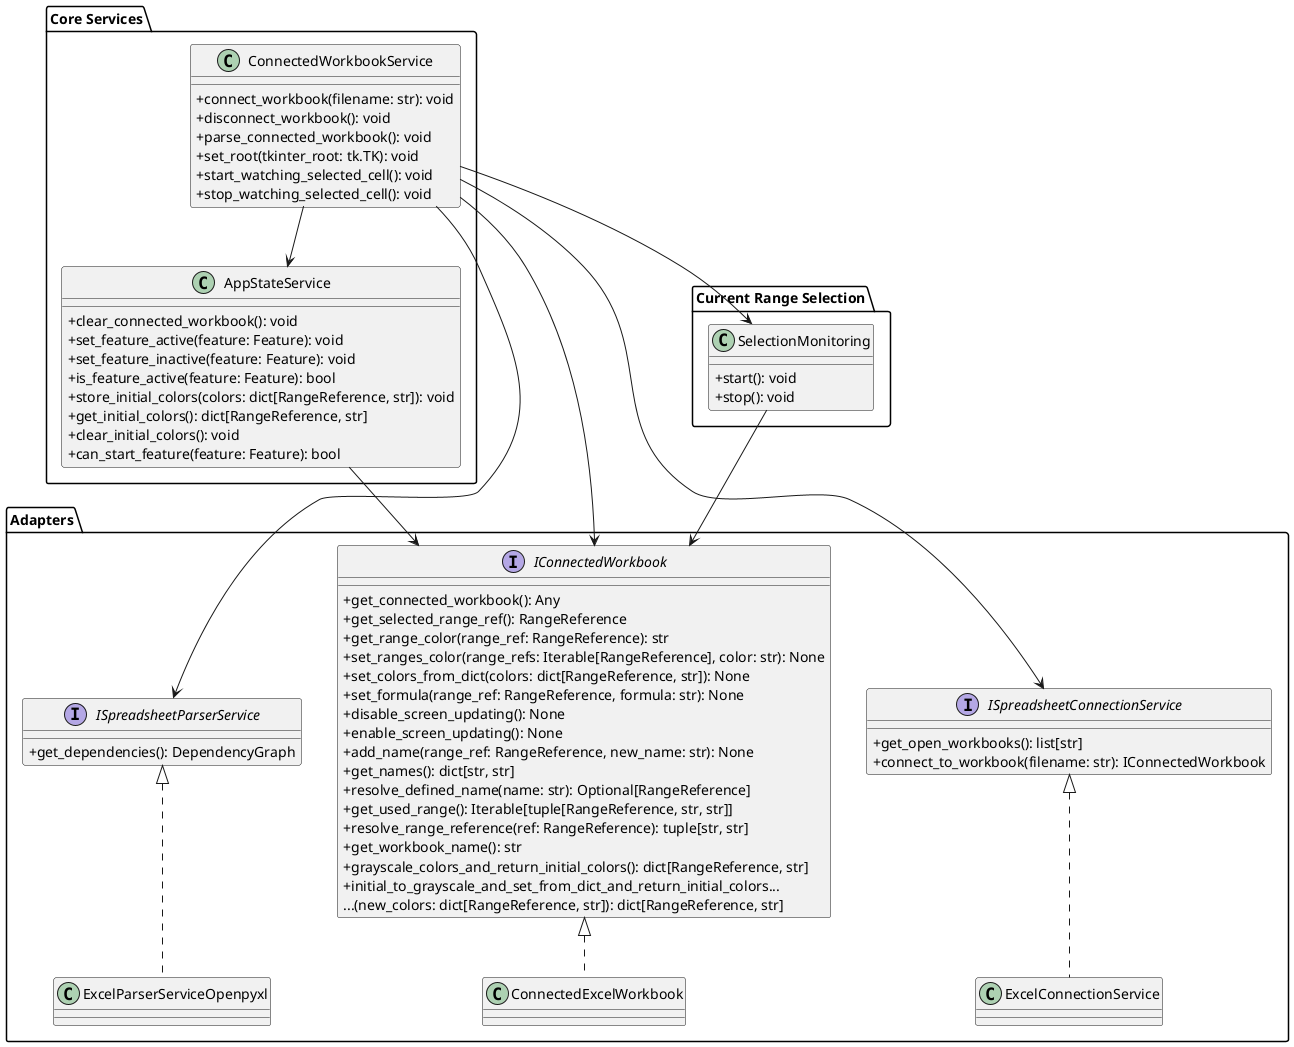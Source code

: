 @startuml
skinparam classAttributeIconSize 0
top to bottom direction

' === ADAPTERS PACKAGE ===
package "Adapters" {
interface IConnectedWorkbook {
    + get_connected_workbook(): Any
    + get_selected_range_ref(): RangeReference
    + get_range_color(range_ref: RangeReference): str
    + set_ranges_color(range_refs: Iterable[RangeReference], color: str): None
    + set_colors_from_dict(colors: dict[RangeReference, str]): None
    + set_formula(range_ref: RangeReference, formula: str): None
    + disable_screen_updating(): None
    + enable_screen_updating(): None
    + add_name(range_ref: RangeReference, new_name: str): None
    + get_names(): dict[str, str]
    + resolve_defined_name(name: str): Optional[RangeReference]
    + get_used_range(): Iterable[tuple[RangeReference, str, str]]
    + resolve_range_reference(ref: RangeReference): tuple[str, str]
    + get_workbook_name(): str
    + grayscale_colors_and_return_initial_colors(): dict[RangeReference, str]
    + initial_to_grayscale_and_set_from_dict_and_return_initial_colors...\n...(new_colors: dict[RangeReference, str]): dict[RangeReference, str]
    }

    interface ISpreadsheetParserService {
        + get_dependencies(): DependencyGraph
    }

    interface ISpreadsheetConnectionService {
        + get_open_workbooks(): list[str]
        + connect_to_workbook(filename: str): IConnectedWorkbook
    }

    class ConnectedExcelWorkbook
    class ExcelParserServiceOpenpyxl
    class ExcelConnectionService

    ConnectedExcelWorkbook .up.|> IConnectedWorkbook
    ExcelParserServiceOpenpyxl .up.|> ISpreadsheetParserService
    ExcelConnectionService .up.|> ISpreadsheetConnectionService
}

' === SERVICES PACKAGE ===
package "Core Services" {
    class ConnectedWorkbookService {
        + connect_workbook(filename: str): void
        + disconnect_workbook(): void
        + parse_connected_workbook(): void
        + set_root(tkinter_root: tk.TK): void
        + start_watching_selected_cell(): void
        + stop_watching_selected_cell(): void
    }

    class AppStateService {
        + clear_connected_workbook(): void
        + set_feature_active(feature: Feature): void
        + set_feature_inactive(feature: Feature): void
        + is_feature_active(feature: Feature): bool
        + store_initial_colors(colors: dict[RangeReference, str]): void
        + get_initial_colors(): dict[RangeReference, str]
        + clear_initial_colors(): void
        + can_start_feature(feature: Feature): bool
    }

    ConnectedWorkbookService --> AppStateService

}

package "Current Range Selection"{
    class SelectionMonitoring {
        + start(): void
        + stop(): void
    }
}

SelectionMonitoring --> IConnectedWorkbook
AppStateService --> IConnectedWorkbook
ConnectedWorkbookService --> IConnectedWorkbook
ConnectedWorkbookService --> ISpreadsheetParserService
ConnectedWorkbookService --> ISpreadsheetConnectionService
ConnectedWorkbookService --> SelectionMonitoring

@enduml